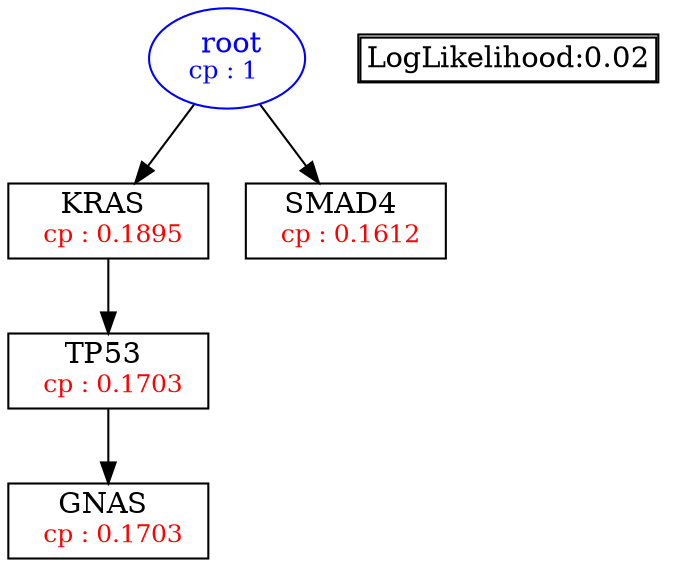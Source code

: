 digraph tree {
    "root" [label=<<font color='Blue'> root</font><br/><font color='Blue' POINT-SIZE='12'>cp : 1 </font>>, shape=oval, color=Blue];
    "S1" [label =<KRAS <br/> <font color='Red' POINT-SIZE='12'> cp : 0.1895 </font>>, shape=box];
    "S2" [label =<TP53 <br/> <font color='Red' POINT-SIZE='12'> cp : 0.1703 </font>>, shape=box];
    "S4" [label =<GNAS <br/> <font color='Red' POINT-SIZE='12'> cp : 0.1703 </font>>, shape=box];
    "S3" [label =<SMAD4 <br/> <font color='Red' POINT-SIZE='12'> cp : 0.1612 </font>>, shape=box];
    "root" -> "S1";
    "root" -> "S3";
    "S1" -> "S2";
    "S2" -> "S4";

    node[shape=plaintext]
    fontsize="10"
    struct1 [label=
    <<TABLE BORDER="1" CELLBORDER="1" CELLSPACING="0" >
    <TR><TD ALIGN="LEFT">LogLikelihood:0.02</TD></TR>
    </TABLE>>];

}
